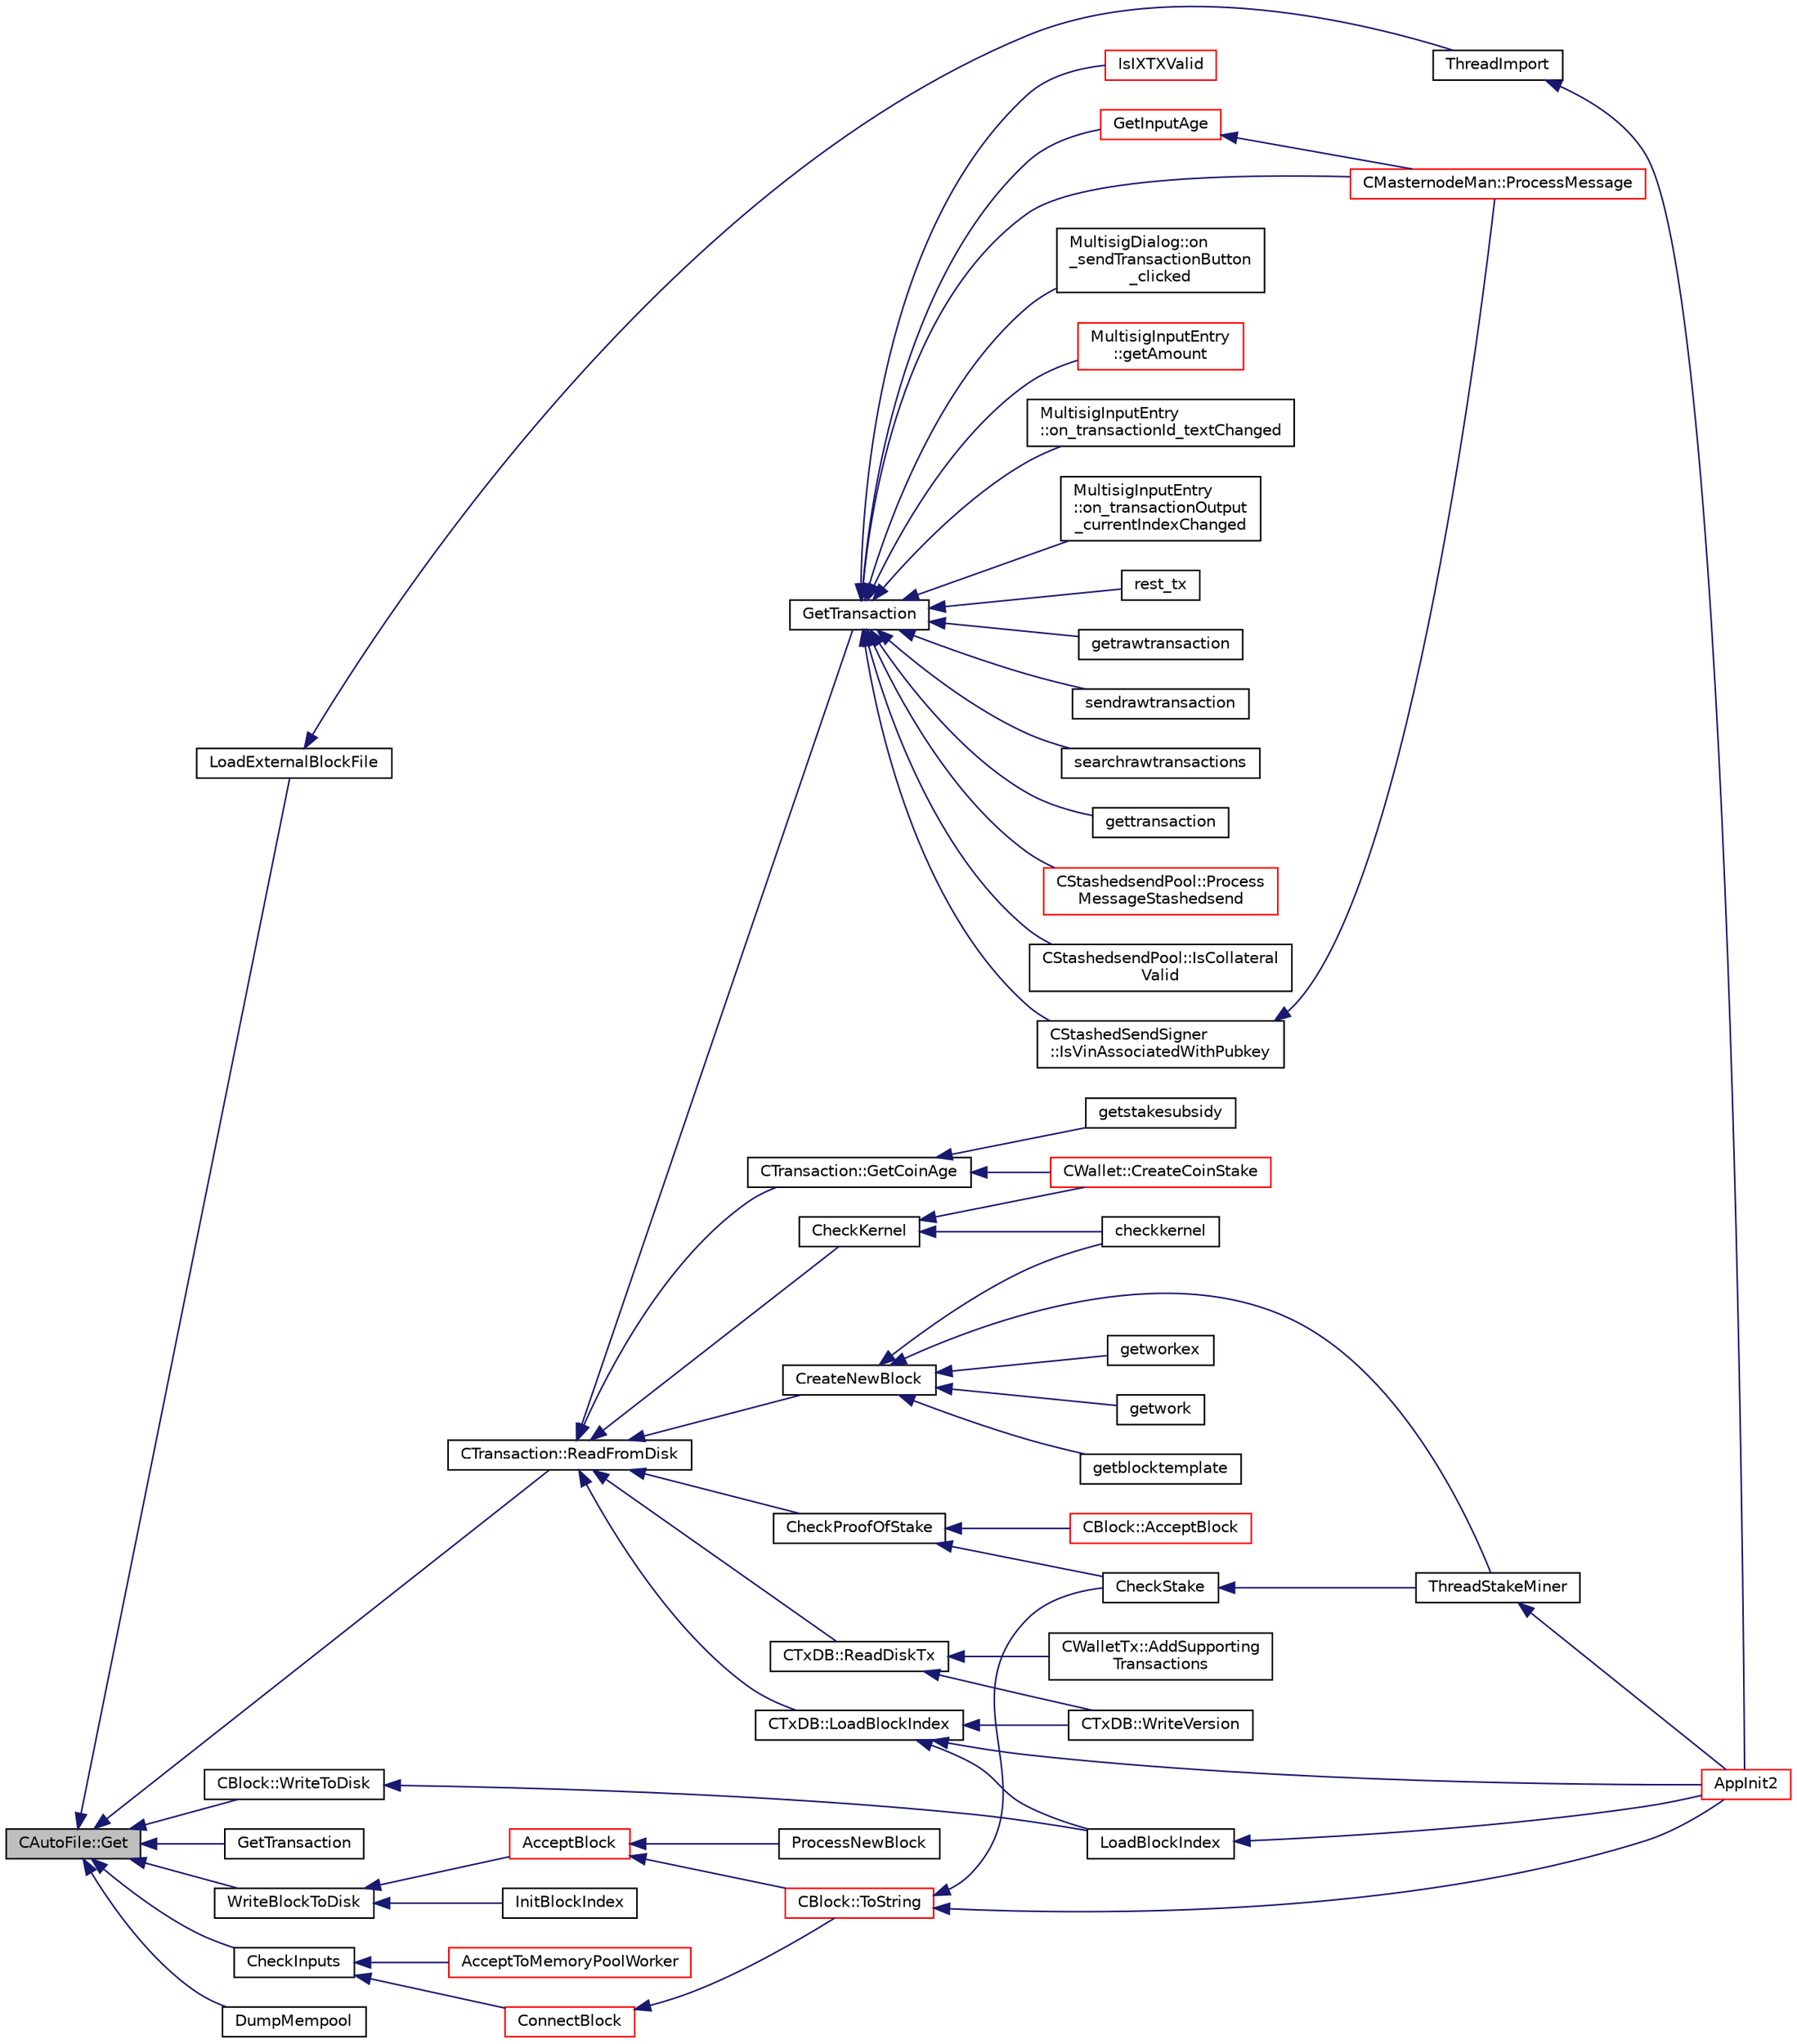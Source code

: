 digraph "CAutoFile::Get"
{
  edge [fontname="Helvetica",fontsize="10",labelfontname="Helvetica",labelfontsize="10"];
  node [fontname="Helvetica",fontsize="10",shape=record];
  rankdir="LR";
  Node16 [label="CAutoFile::Get",height=0.2,width=0.4,color="black", fillcolor="grey75", style="filled", fontcolor="black"];
  Node16 -> Node17 [dir="back",color="midnightblue",fontsize="10",style="solid",fontname="Helvetica"];
  Node17 [label="LoadExternalBlockFile",height=0.2,width=0.4,color="black", fillcolor="white", style="filled",URL="$df/d0a/main_8cpp.html#afbdbbb5a1b376748e5460cbcf644a9af"];
  Node17 -> Node18 [dir="back",color="midnightblue",fontsize="10",style="solid",fontname="Helvetica"];
  Node18 [label="ThreadImport",height=0.2,width=0.4,color="black", fillcolor="white", style="filled",URL="$d4/dbf/main_8h.html#a0189c34248cd89bbbe20d4d6045bd7c9"];
  Node18 -> Node19 [dir="back",color="midnightblue",fontsize="10",style="solid",fontname="Helvetica"];
  Node19 [label="AppInit2",height=0.2,width=0.4,color="red", fillcolor="white", style="filled",URL="$d8/dc0/init_8h.html#a1a4c1bfbf6ba1db77e988b89b9cadfd3",tooltip="Initialize ion. "];
  Node16 -> Node23 [dir="back",color="midnightblue",fontsize="10",style="solid",fontname="Helvetica"];
  Node23 [label="CTransaction::ReadFromDisk",height=0.2,width=0.4,color="black", fillcolor="white", style="filled",URL="$df/d43/class_c_transaction.html#ad9d526afecbd816c385343f60c5352fd"];
  Node23 -> Node24 [dir="back",color="midnightblue",fontsize="10",style="solid",fontname="Helvetica"];
  Node24 [label="GetTransaction",height=0.2,width=0.4,color="black", fillcolor="white", style="filled",URL="$d4/dbf/main_8h.html#a7d2a4633e4e0e8e4cb9c881d45a496b5"];
  Node24 -> Node25 [dir="back",color="midnightblue",fontsize="10",style="solid",fontname="Helvetica"];
  Node25 [label="IsIXTXValid",height=0.2,width=0.4,color="red", fillcolor="white", style="filled",URL="$d6/d5f/instantx_8h.html#a091b5dc50769595bb701d5f85ca475e5"];
  Node24 -> Node38 [dir="back",color="midnightblue",fontsize="10",style="solid",fontname="Helvetica"];
  Node38 [label="GetInputAge",height=0.2,width=0.4,color="red", fillcolor="white", style="filled",URL="$d4/dbf/main_8h.html#ae137d76bbcaf8d65fab905889b504e26"];
  Node38 -> Node77 [dir="back",color="midnightblue",fontsize="10",style="solid",fontname="Helvetica"];
  Node77 [label="CMasternodeMan::ProcessMessage",height=0.2,width=0.4,color="red", fillcolor="white", style="filled",URL="$dc/d6b/class_c_masternode_man.html#ae3e5d263cebdcd932eca49caeadce9aa"];
  Node24 -> Node77 [dir="back",color="midnightblue",fontsize="10",style="solid",fontname="Helvetica"];
  Node24 -> Node78 [dir="back",color="midnightblue",fontsize="10",style="solid",fontname="Helvetica"];
  Node78 [label="MultisigDialog::on\l_sendTransactionButton\l_clicked",height=0.2,width=0.4,color="black", fillcolor="white", style="filled",URL="$d4/df4/class_multisig_dialog.html#a71fcf325cb0cde9223eefc62b3b7634b"];
  Node24 -> Node79 [dir="back",color="midnightblue",fontsize="10",style="solid",fontname="Helvetica"];
  Node79 [label="MultisigInputEntry\l::getAmount",height=0.2,width=0.4,color="red", fillcolor="white", style="filled",URL="$d9/d3d/class_multisig_input_entry.html#a0b0e1379adc39ad68ab4a69b428a58f1"];
  Node24 -> Node85 [dir="back",color="midnightblue",fontsize="10",style="solid",fontname="Helvetica"];
  Node85 [label="MultisigInputEntry\l::on_transactionId_textChanged",height=0.2,width=0.4,color="black", fillcolor="white", style="filled",URL="$d9/d3d/class_multisig_input_entry.html#a1cb42a240e71f999f06fbf7e4ffbc982"];
  Node24 -> Node86 [dir="back",color="midnightblue",fontsize="10",style="solid",fontname="Helvetica"];
  Node86 [label="MultisigInputEntry\l::on_transactionOutput\l_currentIndexChanged",height=0.2,width=0.4,color="black", fillcolor="white", style="filled",URL="$d9/d3d/class_multisig_input_entry.html#a122ee9305bd98ccb311698169be45941"];
  Node24 -> Node87 [dir="back",color="midnightblue",fontsize="10",style="solid",fontname="Helvetica"];
  Node87 [label="rest_tx",height=0.2,width=0.4,color="black", fillcolor="white", style="filled",URL="$d8/d04/rest_8cpp.html#a6a40ed64db0199226195920c9e92ac33"];
  Node24 -> Node88 [dir="back",color="midnightblue",fontsize="10",style="solid",fontname="Helvetica"];
  Node88 [label="getrawtransaction",height=0.2,width=0.4,color="black", fillcolor="white", style="filled",URL="$dc/da8/rpcrawtransaction_8cpp.html#a12e1b8a05d99d1544e5343c2282cc55a"];
  Node24 -> Node89 [dir="back",color="midnightblue",fontsize="10",style="solid",fontname="Helvetica"];
  Node89 [label="sendrawtransaction",height=0.2,width=0.4,color="black", fillcolor="white", style="filled",URL="$dc/da8/rpcrawtransaction_8cpp.html#ad5aad44f890060f42efb49acf349511e"];
  Node24 -> Node90 [dir="back",color="midnightblue",fontsize="10",style="solid",fontname="Helvetica"];
  Node90 [label="searchrawtransactions",height=0.2,width=0.4,color="black", fillcolor="white", style="filled",URL="$dc/da8/rpcrawtransaction_8cpp.html#ae119520f4c7a75fcaf31fbfaf8dff482"];
  Node24 -> Node91 [dir="back",color="midnightblue",fontsize="10",style="solid",fontname="Helvetica"];
  Node91 [label="gettransaction",height=0.2,width=0.4,color="black", fillcolor="white", style="filled",URL="$df/d1d/rpcwallet_8cpp.html#a845c15a1402787fcf2cc021111ea89f5"];
  Node24 -> Node92 [dir="back",color="midnightblue",fontsize="10",style="solid",fontname="Helvetica"];
  Node92 [label="CStashedsendPool::Process\lMessageStashedsend",height=0.2,width=0.4,color="red", fillcolor="white", style="filled",URL="$dd/d8a/class_c_stashedsend_pool.html#a62b472a4e4b1e634bc2e8621be17888e",tooltip="Process a Stashedsend message using the Stashedsend protocol. "];
  Node24 -> Node93 [dir="back",color="midnightblue",fontsize="10",style="solid",fontname="Helvetica"];
  Node93 [label="CStashedsendPool::IsCollateral\lValid",height=0.2,width=0.4,color="black", fillcolor="white", style="filled",URL="$dd/d8a/class_c_stashedsend_pool.html#a953b684a05b58919c45c8c6f159b0b14",tooltip="If the collateral is valid given by a client. "];
  Node24 -> Node94 [dir="back",color="midnightblue",fontsize="10",style="solid",fontname="Helvetica"];
  Node94 [label="CStashedSendSigner\l::IsVinAssociatedWithPubkey",height=0.2,width=0.4,color="black", fillcolor="white", style="filled",URL="$da/d0a/class_c_stashed_send_signer.html#aaca192c63b69266a4ac439051d3bbf58",tooltip="Is the inputs associated with this public key? (and there is 20000 ION - checking if valid masternode..."];
  Node94 -> Node77 [dir="back",color="midnightblue",fontsize="10",style="solid",fontname="Helvetica"];
  Node23 -> Node95 [dir="back",color="midnightblue",fontsize="10",style="solid",fontname="Helvetica"];
  Node95 [label="CTransaction::GetCoinAge",height=0.2,width=0.4,color="black", fillcolor="white", style="filled",URL="$df/d43/class_c_transaction.html#a9b8a5319a7f83f13c7021715346e473f"];
  Node95 -> Node96 [dir="back",color="midnightblue",fontsize="10",style="solid",fontname="Helvetica"];
  Node96 [label="getstakesubsidy",height=0.2,width=0.4,color="black", fillcolor="white", style="filled",URL="$d4/ddd/rpcmining_8cpp.html#a389f62bd448bb24933a1ea8920411d7e"];
  Node95 -> Node97 [dir="back",color="midnightblue",fontsize="10",style="solid",fontname="Helvetica"];
  Node97 [label="CWallet::CreateCoinStake",height=0.2,width=0.4,color="red", fillcolor="white", style="filled",URL="$d2/de5/class_c_wallet.html#a644df129468440aa36f49ca3716a3c19"];
  Node23 -> Node98 [dir="back",color="midnightblue",fontsize="10",style="solid",fontname="Helvetica"];
  Node98 [label="CreateNewBlock",height=0.2,width=0.4,color="black", fillcolor="white", style="filled",URL="$de/d13/miner_8h.html#aca0de7d757e027c2b08bd101c68c1549"];
  Node98 -> Node75 [dir="back",color="midnightblue",fontsize="10",style="solid",fontname="Helvetica"];
  Node75 [label="ThreadStakeMiner",height=0.2,width=0.4,color="black", fillcolor="white", style="filled",URL="$d6/de3/miner_8cpp.html#a31faece5ef0e403969b3d3debd79b352"];
  Node75 -> Node19 [dir="back",color="midnightblue",fontsize="10",style="solid",fontname="Helvetica"];
  Node98 -> Node99 [dir="back",color="midnightblue",fontsize="10",style="solid",fontname="Helvetica"];
  Node99 [label="checkkernel",height=0.2,width=0.4,color="black", fillcolor="white", style="filled",URL="$d4/ddd/rpcmining_8cpp.html#a36ee2284a7252841b8a62a9531b6acbc"];
  Node98 -> Node72 [dir="back",color="midnightblue",fontsize="10",style="solid",fontname="Helvetica"];
  Node72 [label="getworkex",height=0.2,width=0.4,color="black", fillcolor="white", style="filled",URL="$d4/ddd/rpcmining_8cpp.html#aa40f86dc468a3f2ef4a3bba99e20a069"];
  Node98 -> Node73 [dir="back",color="midnightblue",fontsize="10",style="solid",fontname="Helvetica"];
  Node73 [label="getwork",height=0.2,width=0.4,color="black", fillcolor="white", style="filled",URL="$d4/ddd/rpcmining_8cpp.html#a356be62c93d38267a7da9e1cb644d547"];
  Node98 -> Node100 [dir="back",color="midnightblue",fontsize="10",style="solid",fontname="Helvetica"];
  Node100 [label="getblocktemplate",height=0.2,width=0.4,color="black", fillcolor="white", style="filled",URL="$d4/ddd/rpcmining_8cpp.html#a27347eecedd59156c914fcb5ce488f9a"];
  Node23 -> Node101 [dir="back",color="midnightblue",fontsize="10",style="solid",fontname="Helvetica"];
  Node101 [label="CheckProofOfStake",height=0.2,width=0.4,color="black", fillcolor="white", style="filled",URL="$d4/dd4/stake_8h.html#a01e09fbdb926d4581ea48c4cf2f337a1"];
  Node101 -> Node102 [dir="back",color="midnightblue",fontsize="10",style="solid",fontname="Helvetica"];
  Node102 [label="CBlock::AcceptBlock",height=0.2,width=0.4,color="red", fillcolor="white", style="filled",URL="$d3/d51/class_c_block.html#a3f990a713116bd15c1f221c88b012ccf"];
  Node101 -> Node74 [dir="back",color="midnightblue",fontsize="10",style="solid",fontname="Helvetica"];
  Node74 [label="CheckStake",height=0.2,width=0.4,color="black", fillcolor="white", style="filled",URL="$de/d13/miner_8h.html#a68be4bcfa03b86095641eac5ca996fed",tooltip="Check mined proof-of-stake block. "];
  Node74 -> Node75 [dir="back",color="midnightblue",fontsize="10",style="solid",fontname="Helvetica"];
  Node23 -> Node103 [dir="back",color="midnightblue",fontsize="10",style="solid",fontname="Helvetica"];
  Node103 [label="CheckKernel",height=0.2,width=0.4,color="black", fillcolor="white", style="filled",URL="$d4/dd4/stake_8h.html#a65bf2727fbb2781621c1b66999fb0f98"];
  Node103 -> Node99 [dir="back",color="midnightblue",fontsize="10",style="solid",fontname="Helvetica"];
  Node103 -> Node97 [dir="back",color="midnightblue",fontsize="10",style="solid",fontname="Helvetica"];
  Node23 -> Node104 [dir="back",color="midnightblue",fontsize="10",style="solid",fontname="Helvetica"];
  Node104 [label="CTxDB::ReadDiskTx",height=0.2,width=0.4,color="black", fillcolor="white", style="filled",URL="$d9/d8d/class_c_tx_d_b.html#a32d0e546eee99724776352dd4bf0ae79"];
  Node104 -> Node105 [dir="back",color="midnightblue",fontsize="10",style="solid",fontname="Helvetica"];
  Node105 [label="CTxDB::WriteVersion",height=0.2,width=0.4,color="black", fillcolor="white", style="filled",URL="$d9/d8d/class_c_tx_d_b.html#aa30dbf235b1c229896097e1eb1ea9520"];
  Node104 -> Node106 [dir="back",color="midnightblue",fontsize="10",style="solid",fontname="Helvetica"];
  Node106 [label="CWalletTx::AddSupporting\lTransactions",height=0.2,width=0.4,color="black", fillcolor="white", style="filled",URL="$d6/d53/class_c_wallet_tx.html#a3594f3eabada273c1eb9ab25da38d204"];
  Node23 -> Node107 [dir="back",color="midnightblue",fontsize="10",style="solid",fontname="Helvetica"];
  Node107 [label="CTxDB::LoadBlockIndex",height=0.2,width=0.4,color="black", fillcolor="white", style="filled",URL="$d9/d8d/class_c_tx_d_b.html#abcb9df0821d996f811f6604b452a26a0"];
  Node107 -> Node19 [dir="back",color="midnightblue",fontsize="10",style="solid",fontname="Helvetica"];
  Node107 -> Node108 [dir="back",color="midnightblue",fontsize="10",style="solid",fontname="Helvetica"];
  Node108 [label="LoadBlockIndex",height=0.2,width=0.4,color="black", fillcolor="white", style="filled",URL="$d4/dbf/main_8h.html#a367f303d34b8a5501ac4d77bebab578c"];
  Node108 -> Node19 [dir="back",color="midnightblue",fontsize="10",style="solid",fontname="Helvetica"];
  Node107 -> Node105 [dir="back",color="midnightblue",fontsize="10",style="solid",fontname="Helvetica"];
  Node16 -> Node109 [dir="back",color="midnightblue",fontsize="10",style="solid",fontname="Helvetica"];
  Node109 [label="CBlock::WriteToDisk",height=0.2,width=0.4,color="black", fillcolor="white", style="filled",URL="$d3/d51/class_c_block.html#a606df2cab7dc67e5dd11b157d288cf2b"];
  Node109 -> Node108 [dir="back",color="midnightblue",fontsize="10",style="solid",fontname="Helvetica"];
  Node16 -> Node110 [dir="back",color="midnightblue",fontsize="10",style="solid",fontname="Helvetica"];
  Node110 [label="GetTransaction",height=0.2,width=0.4,color="black", fillcolor="white", style="filled",URL="$db/d38/validation_8h.html#a07fae6c3df8041881d293cd91afd9c97",tooltip="Retrieve a transaction (from memory pool, or from disk, if possible) "];
  Node16 -> Node111 [dir="back",color="midnightblue",fontsize="10",style="solid",fontname="Helvetica"];
  Node111 [label="WriteBlockToDisk",height=0.2,width=0.4,color="black", fillcolor="white", style="filled",URL="$dd/d7d/validation_8cpp.html#a5a30f21e1d098b9bcc0aec2d2252670c"];
  Node111 -> Node112 [dir="back",color="midnightblue",fontsize="10",style="solid",fontname="Helvetica"];
  Node112 [label="AcceptBlock",height=0.2,width=0.4,color="red", fillcolor="white", style="filled",URL="$dd/d7d/validation_8cpp.html#aaa7054d6767ac72da76062adba62e296",tooltip="Store block on disk. "];
  Node112 -> Node113 [dir="back",color="midnightblue",fontsize="10",style="solid",fontname="Helvetica"];
  Node113 [label="CBlock::ToString",height=0.2,width=0.4,color="red", fillcolor="white", style="filled",URL="$d3/d51/class_c_block.html#a0e8a98f10831c00ae76b3a831c4804e5"];
  Node113 -> Node19 [dir="back",color="midnightblue",fontsize="10",style="solid",fontname="Helvetica"];
  Node113 -> Node74 [dir="back",color="midnightblue",fontsize="10",style="solid",fontname="Helvetica"];
  Node112 -> Node114 [dir="back",color="midnightblue",fontsize="10",style="solid",fontname="Helvetica"];
  Node114 [label="ProcessNewBlock",height=0.2,width=0.4,color="black", fillcolor="white", style="filled",URL="$db/d38/validation_8h.html#a290fce59049c0951b8eb73f0129bf6f0",tooltip="Process an incoming block. "];
  Node111 -> Node116 [dir="back",color="midnightblue",fontsize="10",style="solid",fontname="Helvetica"];
  Node116 [label="InitBlockIndex",height=0.2,width=0.4,color="black", fillcolor="white", style="filled",URL="$db/d38/validation_8h.html#aaf2e19311fff6b9cd421a9a9d59f7ff1",tooltip="Initialize a new block tree database + block data on disk. "];
  Node16 -> Node117 [dir="back",color="midnightblue",fontsize="10",style="solid",fontname="Helvetica"];
  Node117 [label="CheckInputs",height=0.2,width=0.4,color="black", fillcolor="white", style="filled",URL="$dd/d7d/validation_8cpp.html#a48897c72856156ef5606fc27fe1954f3",tooltip="Check whether all inputs of this transaction are valid (no double spends, scripts & sigs..."];
  Node117 -> Node118 [dir="back",color="midnightblue",fontsize="10",style="solid",fontname="Helvetica"];
  Node118 [label="AcceptToMemoryPoolWorker",height=0.2,width=0.4,color="red", fillcolor="white", style="filled",URL="$dd/d7d/validation_8cpp.html#a274b0623037c72315662a07ecf760176"];
  Node117 -> Node127 [dir="back",color="midnightblue",fontsize="10",style="solid",fontname="Helvetica"];
  Node127 [label="ConnectBlock",height=0.2,width=0.4,color="red", fillcolor="white", style="filled",URL="$dd/d7d/validation_8cpp.html#afafbb35ee38b98e832fcb8b159942055",tooltip="Apply the effects of this block (with given index) on the UTXO set represented by coins..."];
  Node127 -> Node113 [dir="back",color="midnightblue",fontsize="10",style="solid",fontname="Helvetica"];
  Node16 -> Node134 [dir="back",color="midnightblue",fontsize="10",style="solid",fontname="Helvetica"];
  Node134 [label="DumpMempool",height=0.2,width=0.4,color="black", fillcolor="white", style="filled",URL="$db/d38/validation_8h.html#a2ffb14100dba0c7910b7e09dcdec7d80",tooltip="Dump the mempool to disk. "];
}
